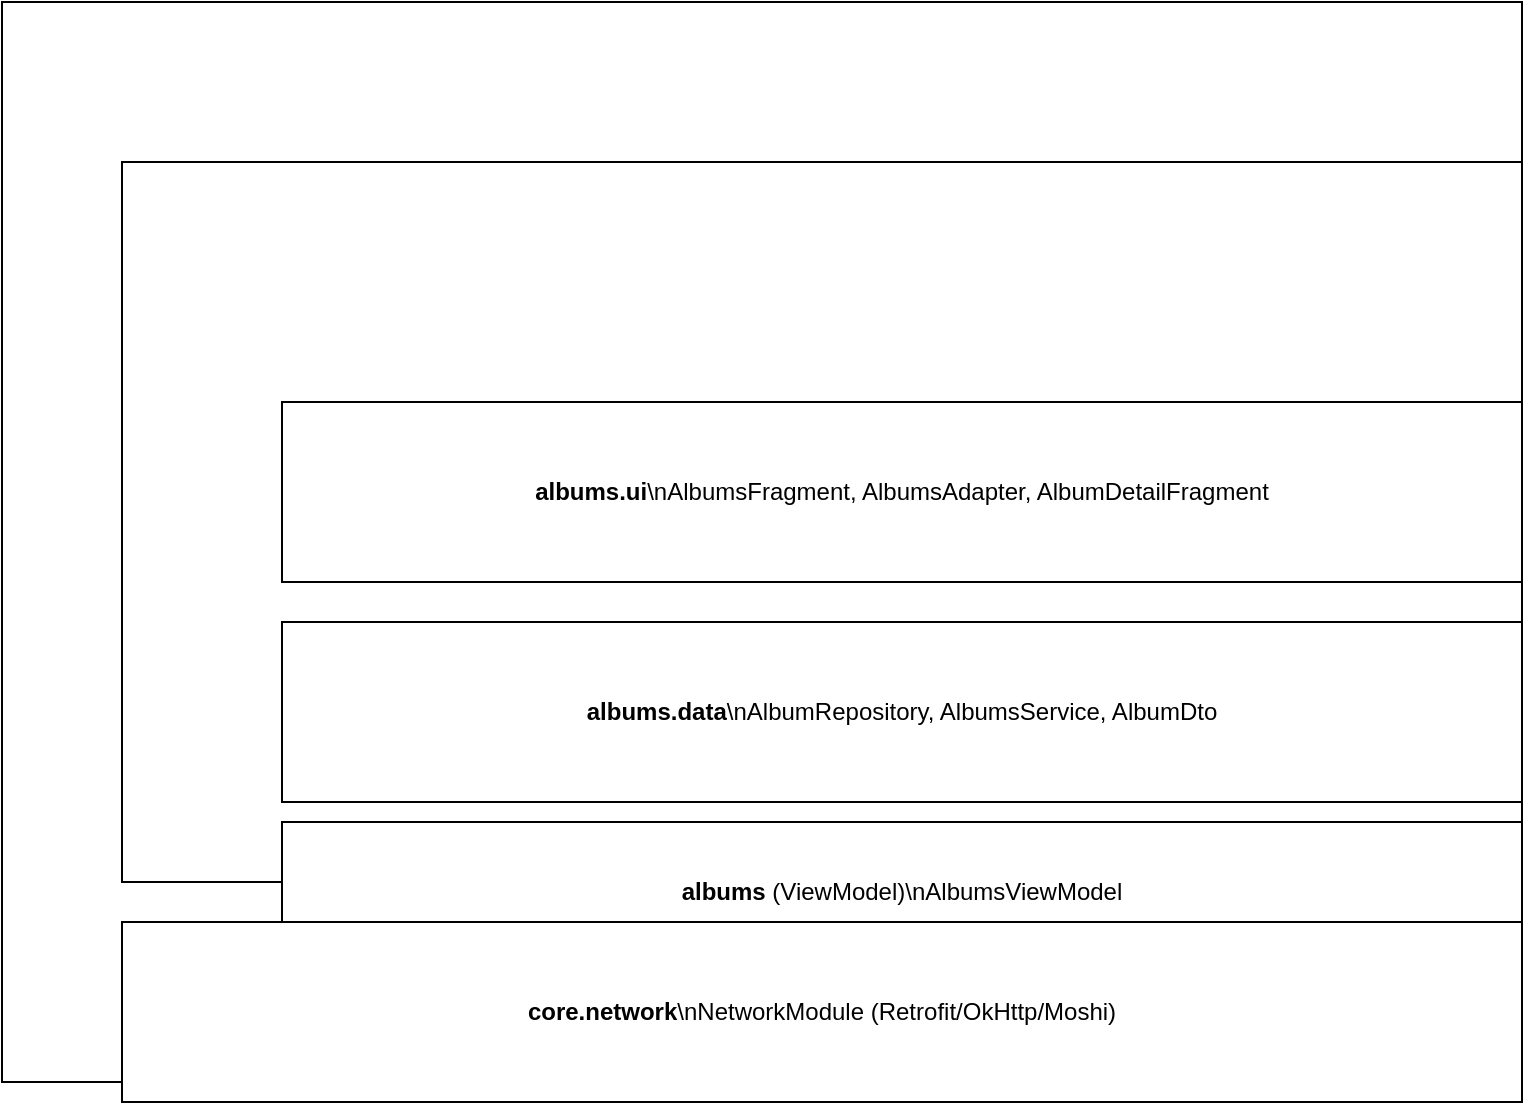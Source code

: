 <mxfile version="24.7.0">
  <diagram id="packages" name="Packages">
    <mxGraphModel dx="1200" dy="800" grid="1" gridSize="10" guides="1" tooltips="1" connect="1" arrows="1" fold="1" page="1" pageScale="1" pageWidth="1920" pageHeight="1080" math="0" shadow="0">
      <root>
        <mxCell id="0" />
        <mxCell id="1" parent="0" />

        <!-- com.team3.vinyls as UML package -->
        <mxCell id="pkg_root" value="&lt;b&gt;com.team3.vinyls&lt;/b&gt;" style="rounded=0;whiteSpace=wrap;html=1;strokeColor=#000000;fillColor=#FFFFFF;fontColor=#000000;" vertex="1" parent="1">
          <mxGeometry x="40" y="40" width="760" height="540" as="geometry" />
        </mxCell>

        <!-- albums -->
        <mxCell id="pkg_albums" value="&lt;b&gt;albums&lt;/b&gt;\n&amp;lt;&amp;lt;package&amp;gt;&amp;gt;" style="rounded=0;whiteSpace=wrap;html=1;strokeColor=#000000;fillColor=#FFFFFF;fontColor=#000000;" vertex="1" parent="pkg_root">
          <mxGeometry x="60" y="80" width="700" height="360" as="geometry" />
        </mxCell>

        <mxCell id="pkg_albums_ui" value="&lt;b&gt;albums.ui&lt;/b&gt;\nAlbumsFragment, AlbumsAdapter, AlbumDetailFragment" style="rounded=0;whiteSpace=wrap;html=1;strokeColor=#000000;fillColor=#FFFFFF;fontColor=#000000;" vertex="1" parent="pkg_albums">
          <mxGeometry x="80" y="120" width="620" height="90" as="geometry" />
        </mxCell>
        <mxCell id="pkg_albums_data" value="&lt;b&gt;albums.data&lt;/b&gt;\nAlbumRepository, AlbumsService, AlbumDto" style="rounded=0;whiteSpace=wrap;html=1;strokeColor=#000000;fillColor=#FFFFFF;fontColor=#000000;" vertex="1" parent="pkg_albums">
          <mxGeometry x="80" y="230" width="620" height="90" as="geometry" />
        </mxCell>
        <mxCell id="pkg_albums_vm" value="&lt;b&gt;albums&lt;/b&gt; (ViewModel)\nAlbumsViewModel" style="rounded=0;whiteSpace=wrap;html=1;strokeColor=#000000;fillColor=#FFFFFF;fontColor=#000000;" vertex="1" parent="pkg_albums">
          <mxGeometry x="80" y="330" width="620" height="70" as="geometry" />
        </mxCell>

        <!-- core.network -->
        <mxCell id="pkg_core" value="&lt;b&gt;core.network&lt;/b&gt;\nNetworkModule (Retrofit/OkHttp/Moshi)" style="rounded=0;whiteSpace=wrap;html=1;strokeColor=#000000;fillColor=#FFFFFF;fontColor=#000000;" vertex="1" parent="pkg_root">
          <mxGeometry x="60" y="460" width="700" height="90" as="geometry" />
        </mxCell>
      </root>
    </mxGraphModel>
  </diagram>
  </mxfile>

